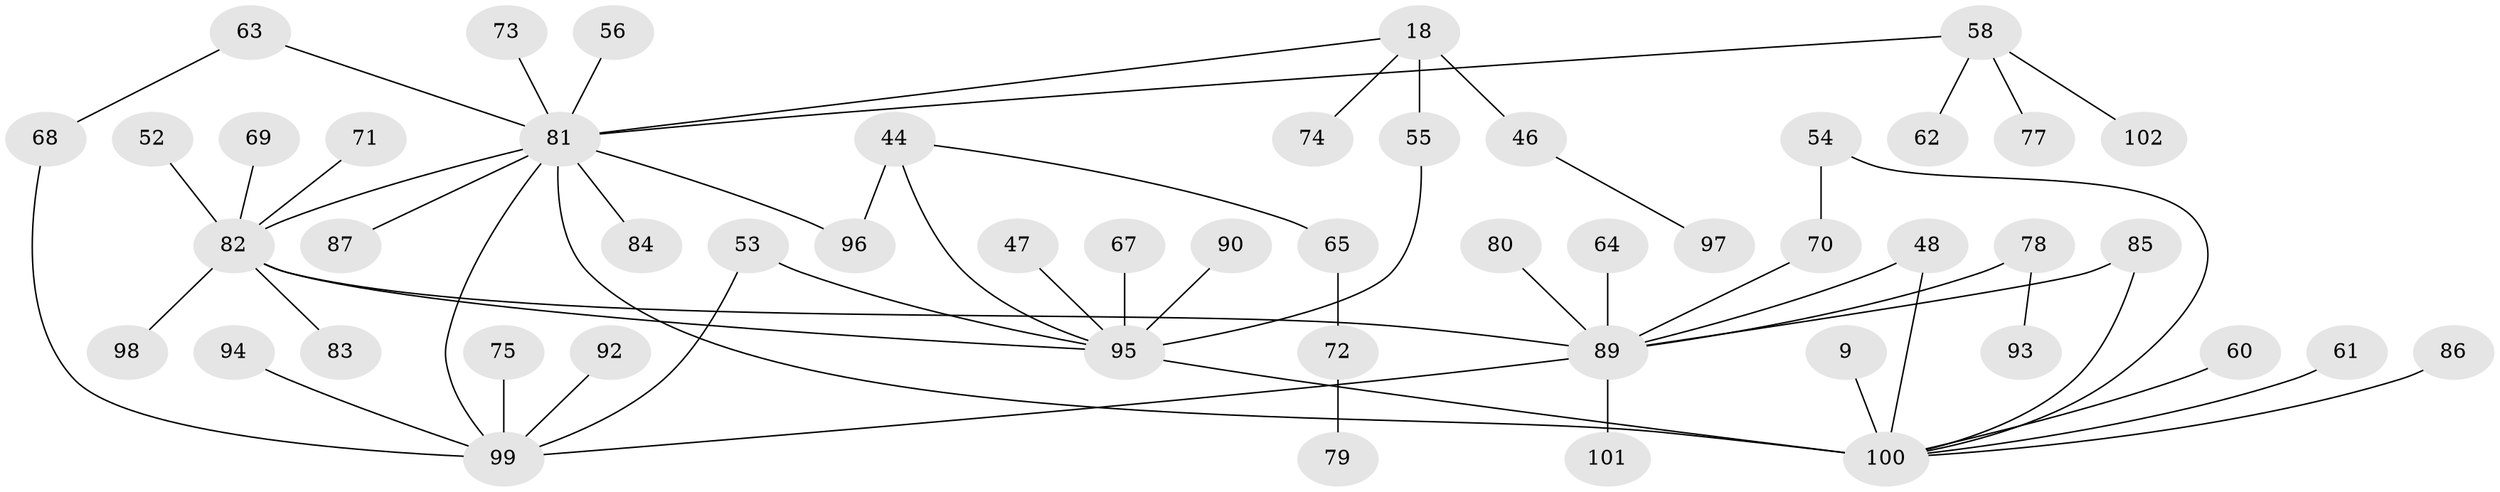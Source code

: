 // original degree distribution, {5: 0.029411764705882353, 3: 0.20588235294117646, 6: 0.049019607843137254, 4: 0.08823529411764706, 1: 0.3137254901960784, 2: 0.3137254901960784}
// Generated by graph-tools (version 1.1) at 2025/41/03/09/25 04:41:59]
// undirected, 51 vertices, 59 edges
graph export_dot {
graph [start="1"]
  node [color=gray90,style=filled];
  9;
  18 [super="+14"];
  44 [super="+32"];
  46 [super="+36"];
  47;
  48;
  52;
  53;
  54;
  55 [super="+43"];
  56;
  58 [super="+51"];
  60;
  61;
  62;
  63;
  64;
  65;
  67;
  68 [super="+37"];
  69;
  70;
  71;
  72;
  73 [super="+27"];
  74;
  75;
  77;
  78;
  79;
  80;
  81 [super="+8+16"];
  82 [super="+26+28+50+24+39"];
  83;
  84 [super="+41"];
  85;
  86 [super="+34"];
  87 [super="+45"];
  89 [super="+19+59"];
  90;
  92 [super="+40"];
  93;
  94 [super="+49"];
  95 [super="+38+91+66"];
  96 [super="+35+76"];
  97;
  98;
  99 [super="+22"];
  100 [super="+20+15+42+88"];
  101;
  102;
  9 -- 100;
  18 -- 74;
  18 -- 55;
  18 -- 46 [weight=2];
  18 -- 81;
  44 -- 65;
  44 -- 96 [weight=2];
  44 -- 95;
  46 -- 97;
  47 -- 95;
  48 -- 100;
  48 -- 89;
  52 -- 82;
  53 -- 99;
  53 -- 95;
  54 -- 70;
  54 -- 100;
  55 -- 95;
  56 -- 81;
  58 -- 62;
  58 -- 102;
  58 -- 81;
  58 -- 77;
  60 -- 100;
  61 -- 100;
  63 -- 68;
  63 -- 81;
  64 -- 89;
  65 -- 72;
  67 -- 95 [weight=2];
  68 -- 99;
  69 -- 82;
  70 -- 89;
  71 -- 82;
  72 -- 79;
  73 -- 81;
  75 -- 99;
  78 -- 93;
  78 -- 89;
  80 -- 89;
  81 -- 99 [weight=2];
  81 -- 100 [weight=3];
  81 -- 82;
  81 -- 96;
  81 -- 84;
  81 -- 87;
  82 -- 98;
  82 -- 95;
  82 -- 83;
  82 -- 89;
  85 -- 89;
  85 -- 100;
  86 -- 100 [weight=2];
  89 -- 99 [weight=2];
  89 -- 101;
  90 -- 95;
  92 -- 99;
  94 -- 99;
  95 -- 100 [weight=3];
}
